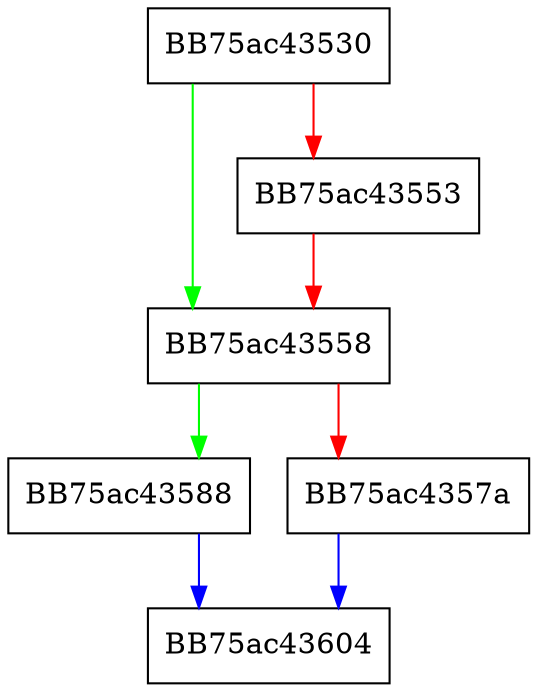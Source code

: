 digraph OpenDirectory {
  node [shape="box"];
  graph [splines=ortho];
  BB75ac43530 -> BB75ac43558 [color="green"];
  BB75ac43530 -> BB75ac43553 [color="red"];
  BB75ac43553 -> BB75ac43558 [color="red"];
  BB75ac43558 -> BB75ac43588 [color="green"];
  BB75ac43558 -> BB75ac4357a [color="red"];
  BB75ac4357a -> BB75ac43604 [color="blue"];
  BB75ac43588 -> BB75ac43604 [color="blue"];
}